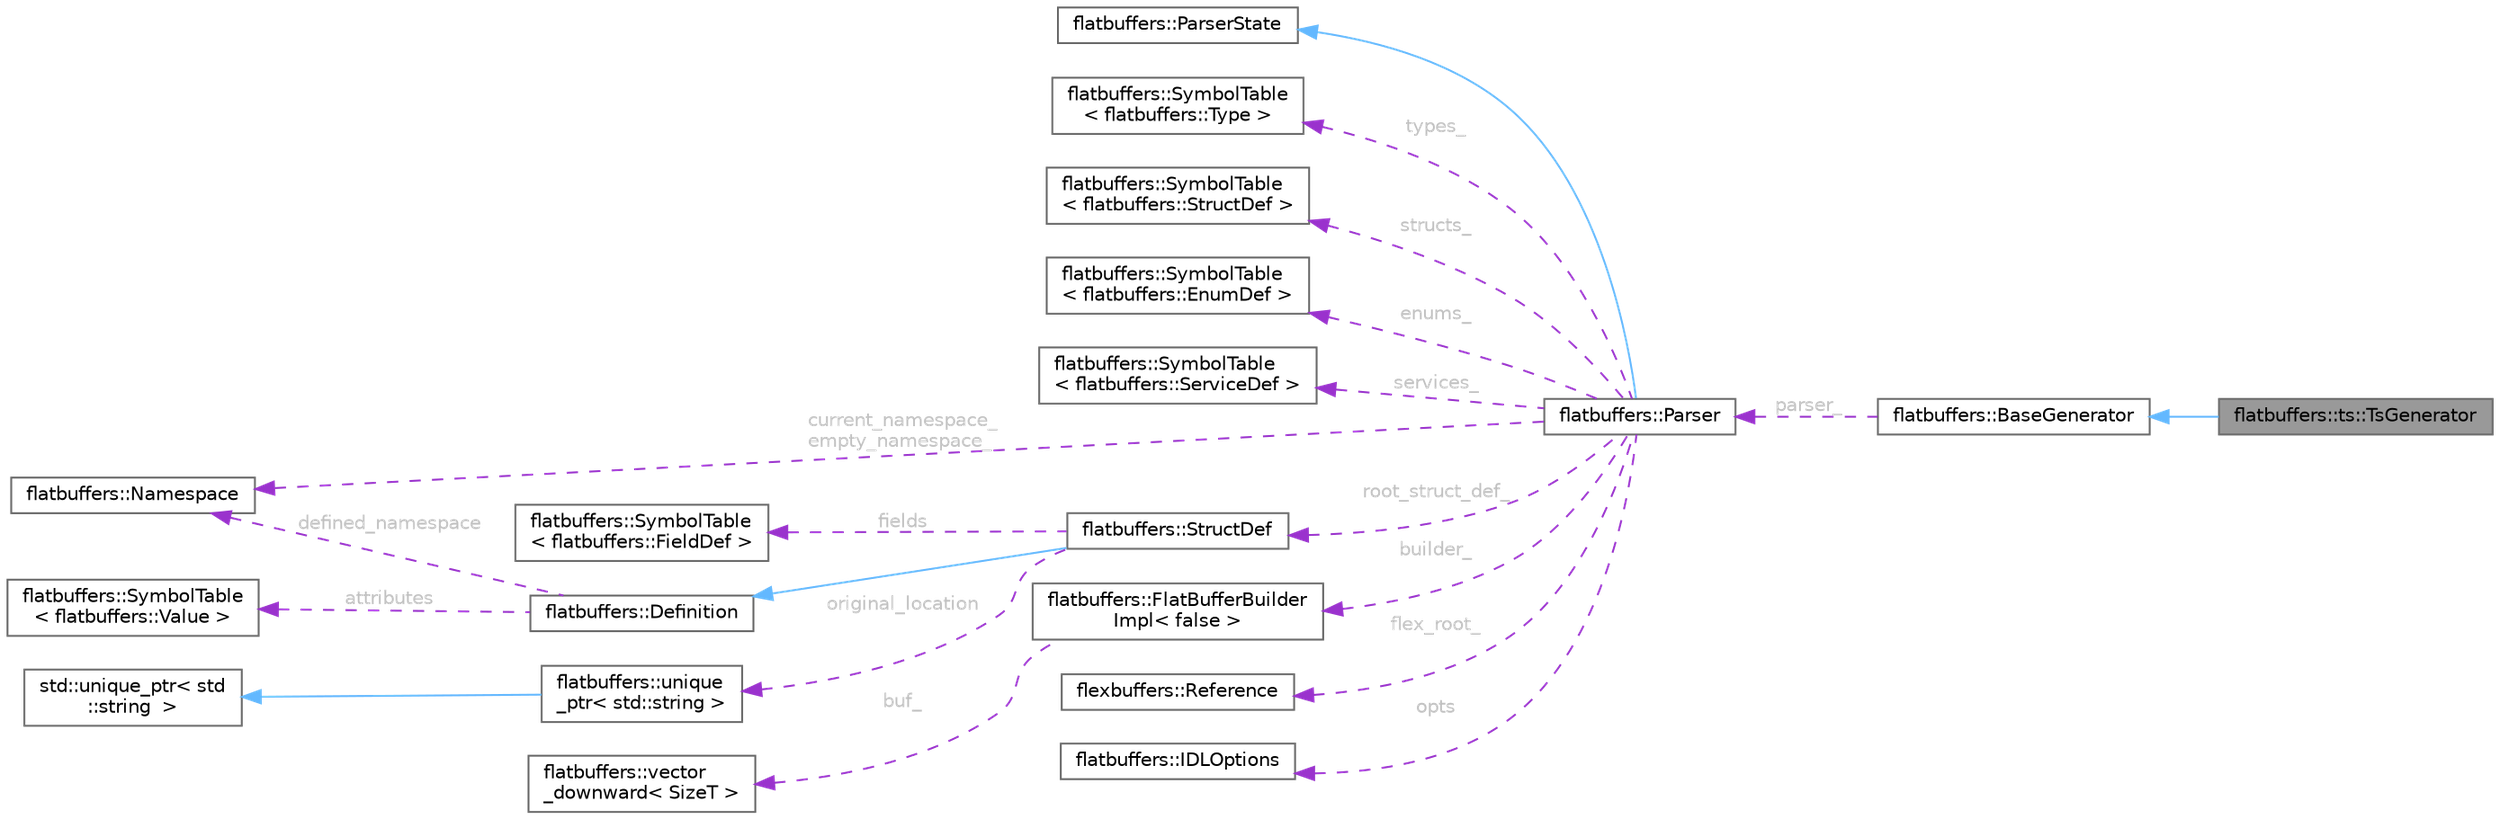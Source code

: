 digraph "flatbuffers::ts::TsGenerator"
{
 // LATEX_PDF_SIZE
  bgcolor="transparent";
  edge [fontname=Helvetica,fontsize=10,labelfontname=Helvetica,labelfontsize=10];
  node [fontname=Helvetica,fontsize=10,shape=box,height=0.2,width=0.4];
  rankdir="LR";
  Node1 [id="Node000001",label="flatbuffers::ts::TsGenerator",height=0.2,width=0.4,color="gray40", fillcolor="grey60", style="filled", fontcolor="black",tooltip=" "];
  Node2 -> Node1 [id="edge1_Node000001_Node000002",dir="back",color="steelblue1",style="solid",tooltip=" "];
  Node2 [id="Node000002",label="flatbuffers::BaseGenerator",height=0.2,width=0.4,color="gray40", fillcolor="white", style="filled",URL="$classflatbuffers_1_1BaseGenerator.html",tooltip=" "];
  Node3 -> Node2 [id="edge2_Node000002_Node000003",dir="back",color="darkorchid3",style="dashed",tooltip=" ",label=" parser_",fontcolor="grey" ];
  Node3 [id="Node000003",label="flatbuffers::Parser",height=0.2,width=0.4,color="gray40", fillcolor="white", style="filled",URL="$classflatbuffers_1_1Parser.html",tooltip=" "];
  Node4 -> Node3 [id="edge3_Node000003_Node000004",dir="back",color="steelblue1",style="solid",tooltip=" "];
  Node4 [id="Node000004",label="flatbuffers::ParserState",height=0.2,width=0.4,color="gray40", fillcolor="white", style="filled",URL="$structflatbuffers_1_1ParserState.html",tooltip=" "];
  Node5 -> Node3 [id="edge4_Node000003_Node000005",dir="back",color="darkorchid3",style="dashed",tooltip=" ",label=" types_",fontcolor="grey" ];
  Node5 [id="Node000005",label="flatbuffers::SymbolTable\l\< flatbuffers::Type \>",height=0.2,width=0.4,color="gray40", fillcolor="white", style="filled",URL="$classflatbuffers_1_1SymbolTable.html",tooltip=" "];
  Node6 -> Node3 [id="edge5_Node000003_Node000006",dir="back",color="darkorchid3",style="dashed",tooltip=" ",label=" structs_",fontcolor="grey" ];
  Node6 [id="Node000006",label="flatbuffers::SymbolTable\l\< flatbuffers::StructDef \>",height=0.2,width=0.4,color="gray40", fillcolor="white", style="filled",URL="$classflatbuffers_1_1SymbolTable.html",tooltip=" "];
  Node7 -> Node3 [id="edge6_Node000003_Node000007",dir="back",color="darkorchid3",style="dashed",tooltip=" ",label=" enums_",fontcolor="grey" ];
  Node7 [id="Node000007",label="flatbuffers::SymbolTable\l\< flatbuffers::EnumDef \>",height=0.2,width=0.4,color="gray40", fillcolor="white", style="filled",URL="$classflatbuffers_1_1SymbolTable.html",tooltip=" "];
  Node8 -> Node3 [id="edge7_Node000003_Node000008",dir="back",color="darkorchid3",style="dashed",tooltip=" ",label=" services_",fontcolor="grey" ];
  Node8 [id="Node000008",label="flatbuffers::SymbolTable\l\< flatbuffers::ServiceDef \>",height=0.2,width=0.4,color="gray40", fillcolor="white", style="filled",URL="$classflatbuffers_1_1SymbolTable.html",tooltip=" "];
  Node9 -> Node3 [id="edge8_Node000003_Node000009",dir="back",color="darkorchid3",style="dashed",tooltip=" ",label=" current_namespace_\nempty_namespace_",fontcolor="grey" ];
  Node9 [id="Node000009",label="flatbuffers::Namespace",height=0.2,width=0.4,color="gray40", fillcolor="white", style="filled",URL="$structflatbuffers_1_1Namespace.html",tooltip=" "];
  Node10 -> Node3 [id="edge9_Node000003_Node000010",dir="back",color="darkorchid3",style="dashed",tooltip=" ",label=" builder_",fontcolor="grey" ];
  Node10 [id="Node000010",label="flatbuffers::FlatBufferBuilder\lImpl\< false \>",height=0.2,width=0.4,color="gray40", fillcolor="white", style="filled",URL="$classflatbuffers_1_1FlatBufferBuilderImpl.html",tooltip=" "];
  Node11 -> Node10 [id="edge10_Node000010_Node000011",dir="back",color="darkorchid3",style="dashed",tooltip=" ",label=" buf_",fontcolor="grey" ];
  Node11 [id="Node000011",label="flatbuffers::vector\l_downward\< SizeT \>",height=0.2,width=0.4,color="gray40", fillcolor="white", style="filled",URL="$classflatbuffers_1_1vector__downward.html",tooltip=" "];
  Node12 -> Node3 [id="edge11_Node000003_Node000012",dir="back",color="darkorchid3",style="dashed",tooltip=" ",label=" flex_root_",fontcolor="grey" ];
  Node12 [id="Node000012",label="flexbuffers::Reference",height=0.2,width=0.4,color="gray40", fillcolor="white", style="filled",URL="$classflexbuffers_1_1Reference.html",tooltip=" "];
  Node13 -> Node3 [id="edge12_Node000003_Node000013",dir="back",color="darkorchid3",style="dashed",tooltip=" ",label=" root_struct_def_",fontcolor="grey" ];
  Node13 [id="Node000013",label="flatbuffers::StructDef",height=0.2,width=0.4,color="gray40", fillcolor="white", style="filled",URL="$structflatbuffers_1_1StructDef.html",tooltip=" "];
  Node14 -> Node13 [id="edge13_Node000013_Node000014",dir="back",color="steelblue1",style="solid",tooltip=" "];
  Node14 [id="Node000014",label="flatbuffers::Definition",height=0.2,width=0.4,color="gray40", fillcolor="white", style="filled",URL="$structflatbuffers_1_1Definition.html",tooltip=" "];
  Node15 -> Node14 [id="edge14_Node000014_Node000015",dir="back",color="darkorchid3",style="dashed",tooltip=" ",label=" attributes",fontcolor="grey" ];
  Node15 [id="Node000015",label="flatbuffers::SymbolTable\l\< flatbuffers::Value \>",height=0.2,width=0.4,color="gray40", fillcolor="white", style="filled",URL="$classflatbuffers_1_1SymbolTable.html",tooltip=" "];
  Node9 -> Node14 [id="edge15_Node000014_Node000009",dir="back",color="darkorchid3",style="dashed",tooltip=" ",label=" defined_namespace",fontcolor="grey" ];
  Node16 -> Node13 [id="edge16_Node000013_Node000016",dir="back",color="darkorchid3",style="dashed",tooltip=" ",label=" fields",fontcolor="grey" ];
  Node16 [id="Node000016",label="flatbuffers::SymbolTable\l\< flatbuffers::FieldDef \>",height=0.2,width=0.4,color="gray40", fillcolor="white", style="filled",URL="$classflatbuffers_1_1SymbolTable.html",tooltip=" "];
  Node17 -> Node13 [id="edge17_Node000013_Node000017",dir="back",color="darkorchid3",style="dashed",tooltip=" ",label=" original_location",fontcolor="grey" ];
  Node17 [id="Node000017",label="flatbuffers::unique\l_ptr\< std::string \>",height=0.2,width=0.4,color="gray40", fillcolor="white", style="filled",URL="$classflatbuffers_1_1unique__ptr.html",tooltip=" "];
  Node18 -> Node17 [id="edge18_Node000017_Node000018",dir="back",color="steelblue1",style="solid",tooltip=" "];
  Node18 [id="Node000018",label="std::unique_ptr\< std\l::string  \>",height=0.2,width=0.4,color="gray40", fillcolor="white", style="filled",tooltip=" "];
  Node19 -> Node3 [id="edge19_Node000003_Node000019",dir="back",color="darkorchid3",style="dashed",tooltip=" ",label=" opts",fontcolor="grey" ];
  Node19 [id="Node000019",label="flatbuffers::IDLOptions",height=0.2,width=0.4,color="gray40", fillcolor="white", style="filled",URL="$structflatbuffers_1_1IDLOptions.html",tooltip=" "];
}
